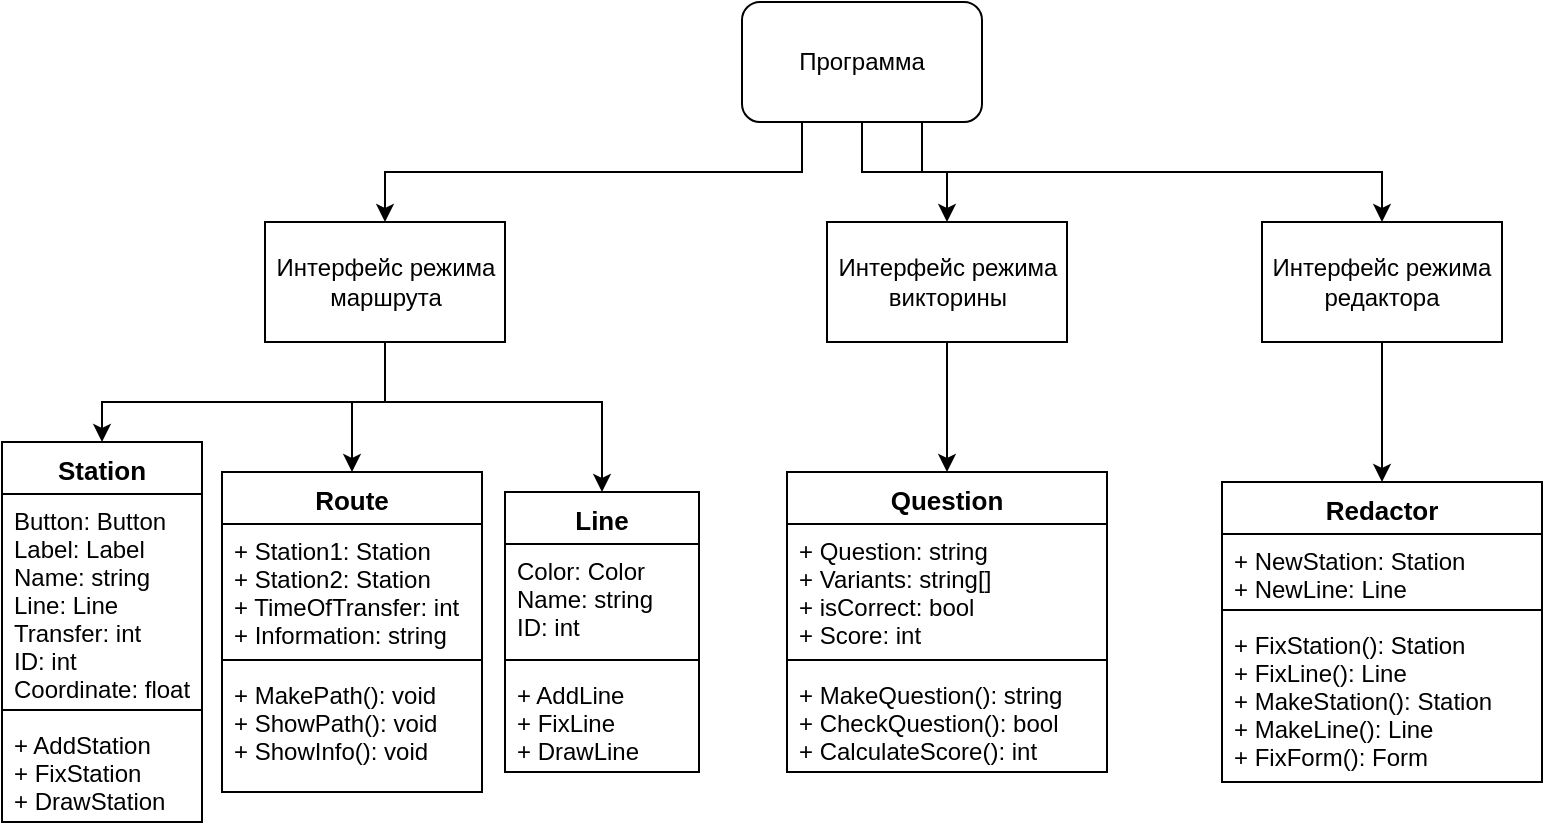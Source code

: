 <mxfile version="10.6.7" type="github"><diagram id="jnXs7b9H1nNz_qvJ0twO" name="Page-1"><mxGraphModel dx="1020" dy="667" grid="1" gridSize="10" guides="1" tooltips="1" connect="1" arrows="1" fold="1" page="1" pageScale="1" pageWidth="827" pageHeight="1169" math="0" shadow="0"><root><mxCell id="0"/><mxCell id="1" parent="0"/><mxCell id="pnf0HtRN7IxnaDRVdbAG-7" style="edgeStyle=orthogonalEdgeStyle;rounded=0;orthogonalLoop=1;jettySize=auto;html=1;exitX=0.25;exitY=1;exitDx=0;exitDy=0;entryX=0.5;entryY=0;entryDx=0;entryDy=0;" edge="1" parent="1" source="pnf0HtRN7IxnaDRVdbAG-1" target="pnf0HtRN7IxnaDRVdbAG-2"><mxGeometry relative="1" as="geometry"/></mxCell><mxCell id="pnf0HtRN7IxnaDRVdbAG-8" style="edgeStyle=orthogonalEdgeStyle;rounded=0;orthogonalLoop=1;jettySize=auto;html=1;exitX=0.5;exitY=1;exitDx=0;exitDy=0;" edge="1" parent="1" source="pnf0HtRN7IxnaDRVdbAG-1" target="pnf0HtRN7IxnaDRVdbAG-3"><mxGeometry relative="1" as="geometry"/></mxCell><mxCell id="pnf0HtRN7IxnaDRVdbAG-9" style="edgeStyle=orthogonalEdgeStyle;rounded=0;orthogonalLoop=1;jettySize=auto;html=1;exitX=0.75;exitY=1;exitDx=0;exitDy=0;" edge="1" parent="1" source="pnf0HtRN7IxnaDRVdbAG-1" target="pnf0HtRN7IxnaDRVdbAG-4"><mxGeometry relative="1" as="geometry"/></mxCell><mxCell id="pnf0HtRN7IxnaDRVdbAG-1" value="Программа" style="rounded=1;whiteSpace=wrap;html=1;" vertex="1" parent="1"><mxGeometry x="380" y="30" width="120" height="60" as="geometry"/></mxCell><mxCell id="pnf0HtRN7IxnaDRVdbAG-27" style="edgeStyle=orthogonalEdgeStyle;rounded=0;orthogonalLoop=1;jettySize=auto;html=1;exitX=0.5;exitY=1;exitDx=0;exitDy=0;entryX=0.5;entryY=0;entryDx=0;entryDy=0;fontSize=13;" edge="1" parent="1" source="pnf0HtRN7IxnaDRVdbAG-2" target="pnf0HtRN7IxnaDRVdbAG-19"><mxGeometry relative="1" as="geometry"><Array as="points"><mxPoint x="202" y="230"/><mxPoint x="60" y="230"/></Array></mxGeometry></mxCell><mxCell id="pnf0HtRN7IxnaDRVdbAG-28" style="edgeStyle=orthogonalEdgeStyle;rounded=0;orthogonalLoop=1;jettySize=auto;html=1;exitX=0.5;exitY=1;exitDx=0;exitDy=0;fontSize=13;" edge="1" parent="1" source="pnf0HtRN7IxnaDRVdbAG-2" target="pnf0HtRN7IxnaDRVdbAG-10"><mxGeometry relative="1" as="geometry"><Array as="points"><mxPoint x="202" y="230"/><mxPoint x="185" y="230"/></Array></mxGeometry></mxCell><mxCell id="pnf0HtRN7IxnaDRVdbAG-29" style="edgeStyle=orthogonalEdgeStyle;rounded=0;orthogonalLoop=1;jettySize=auto;html=1;exitX=0.5;exitY=1;exitDx=0;exitDy=0;entryX=0.5;entryY=0;entryDx=0;entryDy=0;fontSize=13;" edge="1" parent="1" source="pnf0HtRN7IxnaDRVdbAG-2" target="pnf0HtRN7IxnaDRVdbAG-23"><mxGeometry relative="1" as="geometry"><Array as="points"><mxPoint x="202" y="230"/><mxPoint x="310" y="230"/></Array></mxGeometry></mxCell><mxCell id="pnf0HtRN7IxnaDRVdbAG-2" value="Интерфейс режима маршрута" style="rounded=0;whiteSpace=wrap;html=1;" vertex="1" parent="1"><mxGeometry x="141.5" y="140" width="120" height="60" as="geometry"/></mxCell><mxCell id="pnf0HtRN7IxnaDRVdbAG-46" style="edgeStyle=orthogonalEdgeStyle;rounded=0;orthogonalLoop=1;jettySize=auto;html=1;exitX=0.5;exitY=1;exitDx=0;exitDy=0;entryX=0.5;entryY=0;entryDx=0;entryDy=0;fontSize=13;" edge="1" parent="1" source="pnf0HtRN7IxnaDRVdbAG-3" target="pnf0HtRN7IxnaDRVdbAG-30"><mxGeometry relative="1" as="geometry"/></mxCell><mxCell id="pnf0HtRN7IxnaDRVdbAG-3" value="Интерфейс режима викторины" style="rounded=0;whiteSpace=wrap;html=1;" vertex="1" parent="1"><mxGeometry x="422.5" y="140" width="120" height="60" as="geometry"/></mxCell><mxCell id="pnf0HtRN7IxnaDRVdbAG-45" style="edgeStyle=orthogonalEdgeStyle;rounded=0;orthogonalLoop=1;jettySize=auto;html=1;exitX=0.5;exitY=1;exitDx=0;exitDy=0;entryX=0.5;entryY=0;entryDx=0;entryDy=0;fontSize=13;" edge="1" parent="1" source="pnf0HtRN7IxnaDRVdbAG-4" target="pnf0HtRN7IxnaDRVdbAG-40"><mxGeometry relative="1" as="geometry"/></mxCell><mxCell id="pnf0HtRN7IxnaDRVdbAG-4" value="Интерфейс режима редактора" style="rounded=0;whiteSpace=wrap;html=1;" vertex="1" parent="1"><mxGeometry x="640" y="140" width="120" height="60" as="geometry"/></mxCell><mxCell id="pnf0HtRN7IxnaDRVdbAG-10" value="Route" style="swimlane;fontStyle=1;align=center;verticalAlign=top;childLayout=stackLayout;horizontal=1;startSize=26;horizontalStack=0;resizeParent=1;resizeParentMax=0;resizeLast=0;collapsible=1;marginBottom=0;fontSize=13;" vertex="1" parent="1"><mxGeometry x="120" y="265" width="130" height="160" as="geometry"/></mxCell><mxCell id="pnf0HtRN7IxnaDRVdbAG-11" value="+ Station1: Station&#10;+ Station2: Station&#10;+ TimeOfTransfer: int&#10;+ Information: string&#10;&#10;" style="text;strokeColor=none;fillColor=none;align=left;verticalAlign=top;spacingLeft=4;spacingRight=4;overflow=hidden;rotatable=0;points=[[0,0.5],[1,0.5]];portConstraint=eastwest;" vertex="1" parent="pnf0HtRN7IxnaDRVdbAG-10"><mxGeometry y="26" width="130" height="64" as="geometry"/></mxCell><mxCell id="pnf0HtRN7IxnaDRVdbAG-12" value="" style="line;strokeWidth=1;fillColor=none;align=left;verticalAlign=middle;spacingTop=-1;spacingLeft=3;spacingRight=3;rotatable=0;labelPosition=right;points=[];portConstraint=eastwest;" vertex="1" parent="pnf0HtRN7IxnaDRVdbAG-10"><mxGeometry y="90" width="130" height="8" as="geometry"/></mxCell><mxCell id="pnf0HtRN7IxnaDRVdbAG-13" value="+ MakePath(): void&#10;+ ShowPath(): void&#10;+ ShowInfo(): void&#10;" style="text;strokeColor=none;fillColor=none;align=left;verticalAlign=top;spacingLeft=4;spacingRight=4;overflow=hidden;rotatable=0;points=[[0,0.5],[1,0.5]];portConstraint=eastwest;" vertex="1" parent="pnf0HtRN7IxnaDRVdbAG-10"><mxGeometry y="98" width="130" height="62" as="geometry"/></mxCell><mxCell id="pnf0HtRN7IxnaDRVdbAG-19" value="Station" style="swimlane;fontStyle=1;align=center;verticalAlign=top;childLayout=stackLayout;horizontal=1;startSize=26;horizontalStack=0;resizeParent=1;resizeParentMax=0;resizeLast=0;collapsible=1;marginBottom=0;fontSize=13;" vertex="1" parent="1"><mxGeometry x="10" y="250" width="100" height="190" as="geometry"/></mxCell><mxCell id="pnf0HtRN7IxnaDRVdbAG-20" value="Button: Button&#10;Label: Label&#10;Name: string&#10;Line: Line&#10;Transfer: int&#10;ID: int&#10;Coordinate: float&#10;" style="text;strokeColor=none;fillColor=none;align=left;verticalAlign=top;spacingLeft=4;spacingRight=4;overflow=hidden;rotatable=0;points=[[0,0.5],[1,0.5]];portConstraint=eastwest;" vertex="1" parent="pnf0HtRN7IxnaDRVdbAG-19"><mxGeometry y="26" width="100" height="104" as="geometry"/></mxCell><mxCell id="pnf0HtRN7IxnaDRVdbAG-21" value="" style="line;strokeWidth=1;fillColor=none;align=left;verticalAlign=middle;spacingTop=-1;spacingLeft=3;spacingRight=3;rotatable=0;labelPosition=right;points=[];portConstraint=eastwest;" vertex="1" parent="pnf0HtRN7IxnaDRVdbAG-19"><mxGeometry y="130" width="100" height="8" as="geometry"/></mxCell><mxCell id="pnf0HtRN7IxnaDRVdbAG-22" value="+ AddStation&#10;+ FixStation&#10;+ DrawStation&#10;" style="text;strokeColor=none;fillColor=none;align=left;verticalAlign=top;spacingLeft=4;spacingRight=4;overflow=hidden;rotatable=0;points=[[0,0.5],[1,0.5]];portConstraint=eastwest;" vertex="1" parent="pnf0HtRN7IxnaDRVdbAG-19"><mxGeometry y="138" width="100" height="52" as="geometry"/></mxCell><mxCell id="pnf0HtRN7IxnaDRVdbAG-23" value="Line" style="swimlane;fontStyle=1;align=center;verticalAlign=top;childLayout=stackLayout;horizontal=1;startSize=26;horizontalStack=0;resizeParent=1;resizeParentMax=0;resizeLast=0;collapsible=1;marginBottom=0;fontSize=13;" vertex="1" parent="1"><mxGeometry x="261.5" y="275" width="97" height="140" as="geometry"/></mxCell><mxCell id="pnf0HtRN7IxnaDRVdbAG-24" value="Color: Color&#10;Name: string&#10;ID: int&#10;&#10;" style="text;strokeColor=none;fillColor=none;align=left;verticalAlign=top;spacingLeft=4;spacingRight=4;overflow=hidden;rotatable=0;points=[[0,0.5],[1,0.5]];portConstraint=eastwest;" vertex="1" parent="pnf0HtRN7IxnaDRVdbAG-23"><mxGeometry y="26" width="97" height="54" as="geometry"/></mxCell><mxCell id="pnf0HtRN7IxnaDRVdbAG-25" value="" style="line;strokeWidth=1;fillColor=none;align=left;verticalAlign=middle;spacingTop=-1;spacingLeft=3;spacingRight=3;rotatable=0;labelPosition=right;points=[];portConstraint=eastwest;" vertex="1" parent="pnf0HtRN7IxnaDRVdbAG-23"><mxGeometry y="80" width="97" height="8" as="geometry"/></mxCell><mxCell id="pnf0HtRN7IxnaDRVdbAG-26" value="+ AddLine&#10;+ FixLine&#10;+ DrawLine&#10;" style="text;strokeColor=none;fillColor=none;align=left;verticalAlign=top;spacingLeft=4;spacingRight=4;overflow=hidden;rotatable=0;points=[[0,0.5],[1,0.5]];portConstraint=eastwest;" vertex="1" parent="pnf0HtRN7IxnaDRVdbAG-23"><mxGeometry y="88" width="97" height="52" as="geometry"/></mxCell><mxCell id="pnf0HtRN7IxnaDRVdbAG-30" value="Question&#10;&#10;" style="swimlane;fontStyle=1;align=center;verticalAlign=top;childLayout=stackLayout;horizontal=1;startSize=26;horizontalStack=0;resizeParent=1;resizeParentMax=0;resizeLast=0;collapsible=1;marginBottom=0;fontSize=13;" vertex="1" parent="1"><mxGeometry x="402.5" y="265" width="160" height="150" as="geometry"/></mxCell><mxCell id="pnf0HtRN7IxnaDRVdbAG-31" value="+ Question: string&#10;+ Variants: string[]&#10;+ isCorrect: bool&#10;+ Score: int&#10;" style="text;strokeColor=none;fillColor=none;align=left;verticalAlign=top;spacingLeft=4;spacingRight=4;overflow=hidden;rotatable=0;points=[[0,0.5],[1,0.5]];portConstraint=eastwest;" vertex="1" parent="pnf0HtRN7IxnaDRVdbAG-30"><mxGeometry y="26" width="160" height="64" as="geometry"/></mxCell><mxCell id="pnf0HtRN7IxnaDRVdbAG-32" value="" style="line;strokeWidth=1;fillColor=none;align=left;verticalAlign=middle;spacingTop=-1;spacingLeft=3;spacingRight=3;rotatable=0;labelPosition=right;points=[];portConstraint=eastwest;" vertex="1" parent="pnf0HtRN7IxnaDRVdbAG-30"><mxGeometry y="90" width="160" height="8" as="geometry"/></mxCell><mxCell id="pnf0HtRN7IxnaDRVdbAG-33" value="+ MakeQuestion(): string&#10;+ CheckQuestion(): bool&#10;+ CalculateScore(): int&#10;" style="text;strokeColor=none;fillColor=none;align=left;verticalAlign=top;spacingLeft=4;spacingRight=4;overflow=hidden;rotatable=0;points=[[0,0.5],[1,0.5]];portConstraint=eastwest;" vertex="1" parent="pnf0HtRN7IxnaDRVdbAG-30"><mxGeometry y="98" width="160" height="52" as="geometry"/></mxCell><mxCell id="pnf0HtRN7IxnaDRVdbAG-40" value="Redactor" style="swimlane;fontStyle=1;align=center;verticalAlign=top;childLayout=stackLayout;horizontal=1;startSize=26;horizontalStack=0;resizeParent=1;resizeParentMax=0;resizeLast=0;collapsible=1;marginBottom=0;fontSize=13;" vertex="1" parent="1"><mxGeometry x="620" y="270" width="160" height="150" as="geometry"/></mxCell><mxCell id="pnf0HtRN7IxnaDRVdbAG-41" value="+ NewStation: Station&#10;+ NewLine: Line&#10;" style="text;strokeColor=none;fillColor=none;align=left;verticalAlign=top;spacingLeft=4;spacingRight=4;overflow=hidden;rotatable=0;points=[[0,0.5],[1,0.5]];portConstraint=eastwest;" vertex="1" parent="pnf0HtRN7IxnaDRVdbAG-40"><mxGeometry y="26" width="160" height="34" as="geometry"/></mxCell><mxCell id="pnf0HtRN7IxnaDRVdbAG-42" value="" style="line;strokeWidth=1;fillColor=none;align=left;verticalAlign=middle;spacingTop=-1;spacingLeft=3;spacingRight=3;rotatable=0;labelPosition=right;points=[];portConstraint=eastwest;" vertex="1" parent="pnf0HtRN7IxnaDRVdbAG-40"><mxGeometry y="60" width="160" height="8" as="geometry"/></mxCell><mxCell id="pnf0HtRN7IxnaDRVdbAG-43" value="+ FixStation(): Station&#10;+ FixLine(): Line&#10;+ MakeStation(): Station&#10;+ MakeLine(): Line&#10;+ FixForm(): Form" style="text;strokeColor=none;fillColor=none;align=left;verticalAlign=top;spacingLeft=4;spacingRight=4;overflow=hidden;rotatable=0;points=[[0,0.5],[1,0.5]];portConstraint=eastwest;" vertex="1" parent="pnf0HtRN7IxnaDRVdbAG-40"><mxGeometry y="68" width="160" height="82" as="geometry"/></mxCell></root></mxGraphModel></diagram></mxfile>